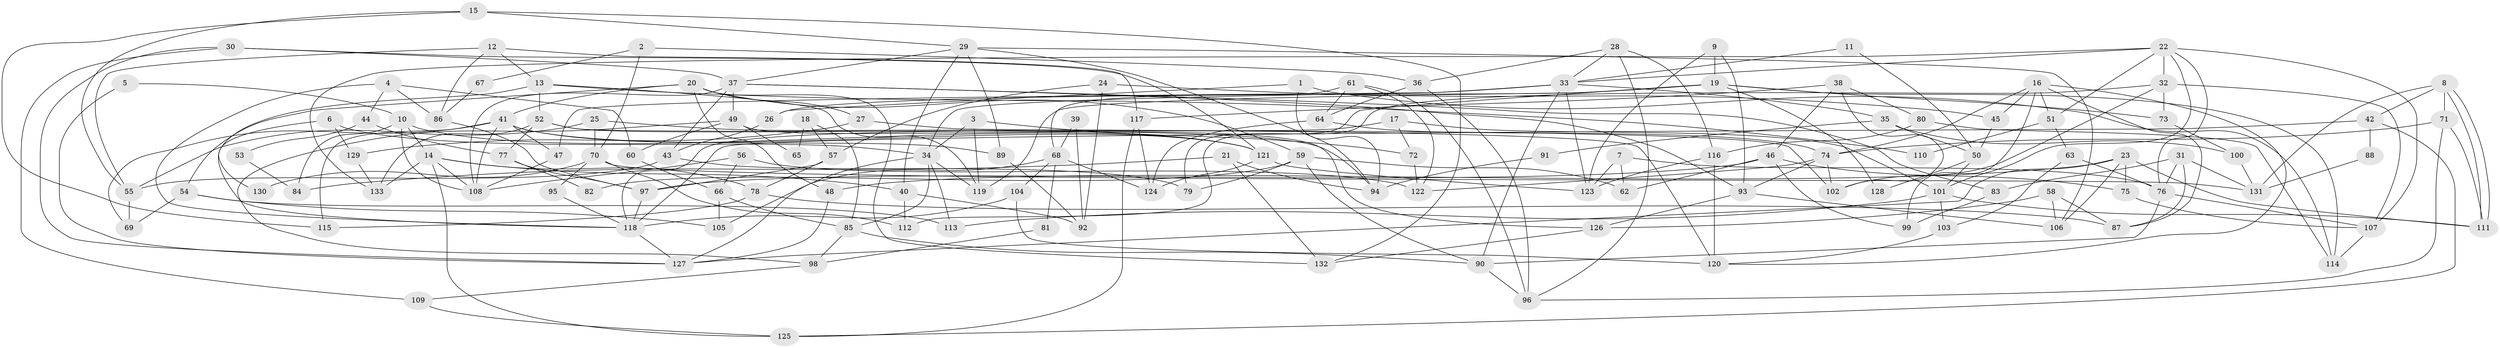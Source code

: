 // coarse degree distribution, {3: 0.27710843373493976, 4: 0.13253012048192772, 6: 0.12048192771084337, 2: 0.060240963855421686, 8: 0.10843373493975904, 5: 0.1566265060240964, 7: 0.08433734939759036, 9: 0.04819277108433735, 11: 0.012048192771084338}
// Generated by graph-tools (version 1.1) at 2025/41/03/06/25 10:41:54]
// undirected, 133 vertices, 266 edges
graph export_dot {
graph [start="1"]
  node [color=gray90,style=filled];
  1;
  2;
  3;
  4;
  5;
  6;
  7;
  8;
  9;
  10;
  11;
  12;
  13;
  14;
  15;
  16;
  17;
  18;
  19;
  20;
  21;
  22;
  23;
  24;
  25;
  26;
  27;
  28;
  29;
  30;
  31;
  32;
  33;
  34;
  35;
  36;
  37;
  38;
  39;
  40;
  41;
  42;
  43;
  44;
  45;
  46;
  47;
  48;
  49;
  50;
  51;
  52;
  53;
  54;
  55;
  56;
  57;
  58;
  59;
  60;
  61;
  62;
  63;
  64;
  65;
  66;
  67;
  68;
  69;
  70;
  71;
  72;
  73;
  74;
  75;
  76;
  77;
  78;
  79;
  80;
  81;
  82;
  83;
  84;
  85;
  86;
  87;
  88;
  89;
  90;
  91;
  92;
  93;
  94;
  95;
  96;
  97;
  98;
  99;
  100;
  101;
  102;
  103;
  104;
  105;
  106;
  107;
  108;
  109;
  110;
  111;
  112;
  113;
  114;
  115;
  116;
  117;
  118;
  119;
  120;
  121;
  122;
  123;
  124;
  125;
  126;
  127;
  128;
  129;
  130;
  131;
  132;
  133;
  1 -- 26;
  1 -- 114;
  1 -- 94;
  2 -- 70;
  2 -- 36;
  2 -- 67;
  3 -- 119;
  3 -- 34;
  3 -- 72;
  4 -- 118;
  4 -- 60;
  4 -- 44;
  4 -- 86;
  5 -- 10;
  5 -- 127;
  6 -- 129;
  6 -- 118;
  6 -- 34;
  7 -- 123;
  7 -- 76;
  7 -- 62;
  8 -- 42;
  8 -- 111;
  8 -- 111;
  8 -- 71;
  8 -- 131;
  9 -- 93;
  9 -- 123;
  9 -- 19;
  10 -- 121;
  10 -- 14;
  10 -- 84;
  10 -- 108;
  11 -- 33;
  11 -- 50;
  12 -- 117;
  12 -- 55;
  12 -- 13;
  12 -- 86;
  13 -- 52;
  13 -- 110;
  13 -- 119;
  13 -- 130;
  14 -- 133;
  14 -- 108;
  14 -- 40;
  14 -- 78;
  14 -- 125;
  15 -- 29;
  15 -- 115;
  15 -- 55;
  15 -- 132;
  16 -- 74;
  16 -- 87;
  16 -- 45;
  16 -- 51;
  16 -- 99;
  16 -- 120;
  17 -- 101;
  17 -- 72;
  17 -- 118;
  18 -- 85;
  18 -- 57;
  18 -- 65;
  19 -- 79;
  19 -- 26;
  19 -- 73;
  19 -- 114;
  19 -- 119;
  19 -- 128;
  20 -- 41;
  20 -- 54;
  20 -- 27;
  20 -- 48;
  20 -- 59;
  20 -- 132;
  21 -- 132;
  21 -- 94;
  21 -- 84;
  22 -- 101;
  22 -- 33;
  22 -- 32;
  22 -- 51;
  22 -- 76;
  22 -- 107;
  22 -- 133;
  23 -- 111;
  23 -- 48;
  23 -- 75;
  23 -- 106;
  23 -- 127;
  24 -- 92;
  24 -- 45;
  24 -- 57;
  25 -- 70;
  25 -- 121;
  25 -- 55;
  26 -- 43;
  27 -- 120;
  27 -- 129;
  28 -- 33;
  28 -- 116;
  28 -- 36;
  28 -- 96;
  29 -- 37;
  29 -- 106;
  29 -- 40;
  29 -- 89;
  29 -- 94;
  30 -- 37;
  30 -- 127;
  30 -- 109;
  30 -- 121;
  31 -- 76;
  31 -- 83;
  31 -- 87;
  31 -- 131;
  32 -- 107;
  32 -- 73;
  32 -- 102;
  32 -- 112;
  33 -- 90;
  33 -- 34;
  33 -- 35;
  33 -- 47;
  33 -- 123;
  34 -- 119;
  34 -- 85;
  34 -- 113;
  34 -- 127;
  35 -- 100;
  35 -- 50;
  35 -- 91;
  36 -- 96;
  36 -- 64;
  37 -- 93;
  37 -- 108;
  37 -- 43;
  37 -- 49;
  37 -- 83;
  38 -- 46;
  38 -- 117;
  38 -- 80;
  38 -- 102;
  39 -- 68;
  39 -- 92;
  40 -- 92;
  40 -- 112;
  41 -- 108;
  41 -- 121;
  41 -- 47;
  41 -- 69;
  41 -- 89;
  41 -- 115;
  42 -- 118;
  42 -- 125;
  42 -- 88;
  43 -- 55;
  43 -- 79;
  44 -- 77;
  44 -- 53;
  45 -- 50;
  46 -- 62;
  46 -- 97;
  46 -- 75;
  46 -- 99;
  47 -- 108;
  48 -- 127;
  49 -- 126;
  49 -- 60;
  49 -- 65;
  49 -- 98;
  50 -- 101;
  50 -- 128;
  51 -- 63;
  51 -- 110;
  52 -- 102;
  52 -- 94;
  52 -- 77;
  52 -- 133;
  53 -- 84;
  54 -- 113;
  54 -- 69;
  54 -- 105;
  55 -- 69;
  56 -- 122;
  56 -- 108;
  56 -- 66;
  57 -- 97;
  57 -- 78;
  58 -- 87;
  58 -- 106;
  58 -- 126;
  59 -- 90;
  59 -- 62;
  59 -- 79;
  59 -- 82;
  60 -- 66;
  61 -- 96;
  61 -- 64;
  61 -- 68;
  61 -- 122;
  63 -- 76;
  63 -- 103;
  64 -- 74;
  64 -- 124;
  66 -- 105;
  66 -- 85;
  67 -- 86;
  68 -- 104;
  68 -- 81;
  68 -- 105;
  68 -- 124;
  70 -- 112;
  70 -- 131;
  70 -- 95;
  70 -- 130;
  71 -- 96;
  71 -- 74;
  71 -- 111;
  72 -- 122;
  73 -- 100;
  74 -- 102;
  74 -- 93;
  74 -- 122;
  75 -- 107;
  76 -- 107;
  76 -- 90;
  77 -- 97;
  77 -- 82;
  78 -- 87;
  78 -- 115;
  80 -- 114;
  80 -- 116;
  81 -- 98;
  83 -- 99;
  85 -- 90;
  85 -- 98;
  86 -- 97;
  88 -- 131;
  89 -- 92;
  90 -- 96;
  91 -- 94;
  93 -- 126;
  93 -- 106;
  95 -- 118;
  97 -- 118;
  98 -- 109;
  100 -- 131;
  101 -- 103;
  101 -- 111;
  101 -- 113;
  103 -- 120;
  104 -- 120;
  104 -- 118;
  107 -- 114;
  109 -- 125;
  116 -- 123;
  116 -- 120;
  117 -- 125;
  117 -- 124;
  118 -- 127;
  121 -- 124;
  121 -- 123;
  126 -- 132;
  129 -- 133;
}
